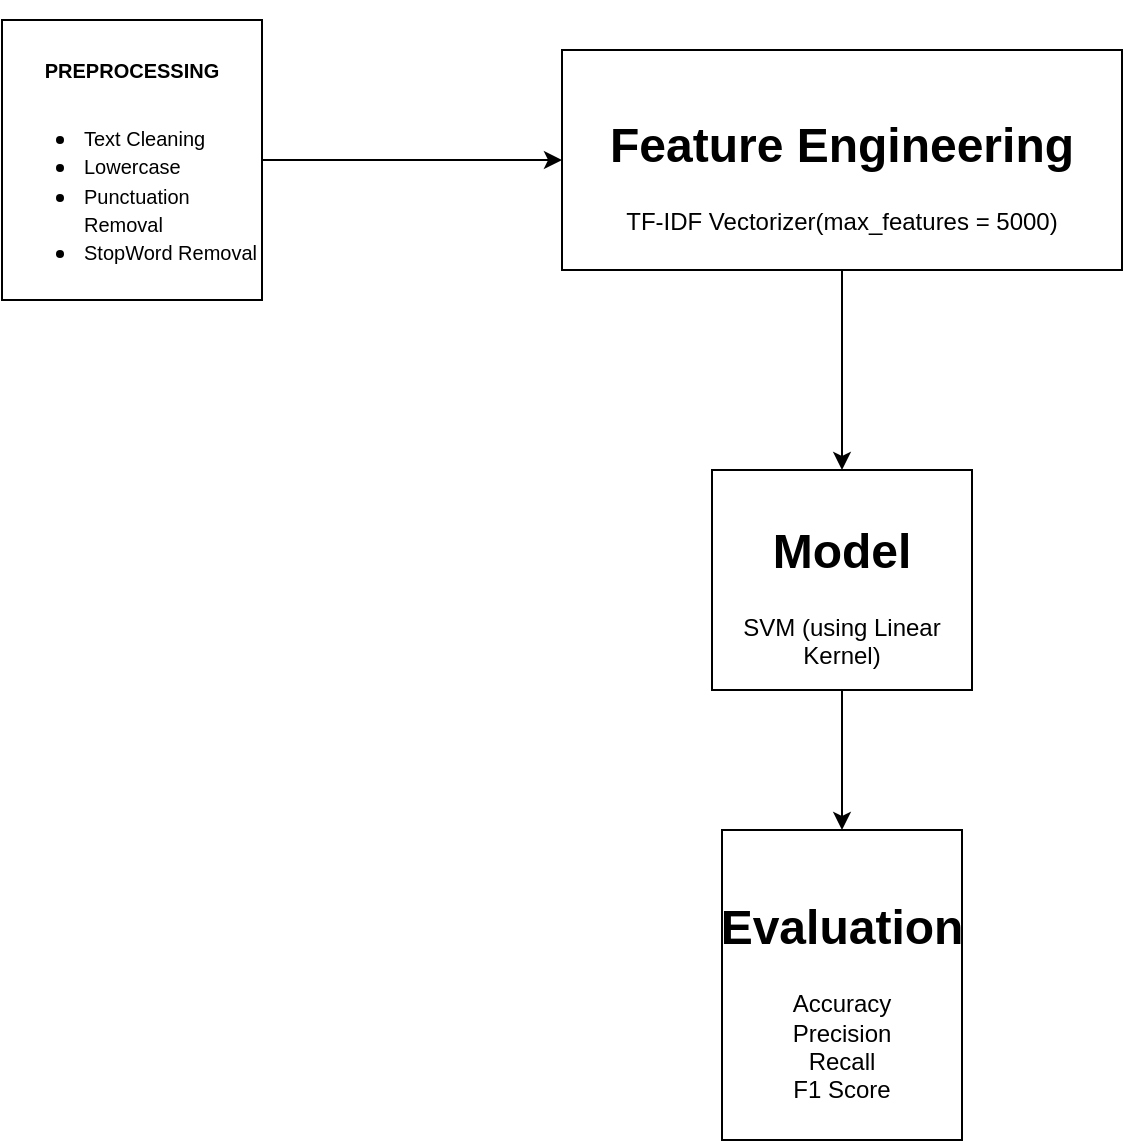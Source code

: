 <mxfile version="24.2.0" type="device">
  <diagram name="Page-1" id="PUNLPNNVmvYJWMldxF0U">
    <mxGraphModel dx="1221" dy="806" grid="1" gridSize="10" guides="1" tooltips="1" connect="1" arrows="1" fold="1" page="1" pageScale="1" pageWidth="827" pageHeight="1169" math="0" shadow="0">
      <root>
        <mxCell id="0" />
        <mxCell id="1" parent="0" />
        <mxCell id="JvM0DWIFPYaBuGclPV0d-3" style="edgeStyle=orthogonalEdgeStyle;rounded=0;orthogonalLoop=1;jettySize=auto;html=1;entryX=0;entryY=0.5;entryDx=0;entryDy=0;" edge="1" parent="1" source="JvM0DWIFPYaBuGclPV0d-1" target="JvM0DWIFPYaBuGclPV0d-2">
          <mxGeometry relative="1" as="geometry" />
        </mxCell>
        <mxCell id="JvM0DWIFPYaBuGclPV0d-1" value="&lt;h1&gt;&lt;font size=&quot;1&quot;&gt;PREPROCESSING&lt;/font&gt;&lt;/h1&gt;&lt;div&gt;&lt;ul&gt;&lt;li style=&quot;text-align: left;&quot;&gt;&lt;font size=&quot;1&quot;&gt;Text Cleaning&lt;/font&gt;&lt;/li&gt;&lt;li style=&quot;text-align: left;&quot;&gt;&lt;font size=&quot;1&quot;&gt;Lowercase&lt;/font&gt;&lt;/li&gt;&lt;li style=&quot;text-align: left;&quot;&gt;&lt;font size=&quot;1&quot;&gt;Punctuation Removal&lt;/font&gt;&lt;/li&gt;&lt;li style=&quot;text-align: left;&quot;&gt;&lt;font size=&quot;1&quot;&gt;StopWord Removal&lt;/font&gt;&lt;/li&gt;&lt;/ul&gt;&lt;/div&gt;&lt;div&gt;&lt;font size=&quot;1&quot;&gt;&lt;br&gt;&lt;/font&gt;&lt;/div&gt;" style="rounded=0;whiteSpace=wrap;html=1;" vertex="1" parent="1">
          <mxGeometry x="160" y="145" width="130" height="140" as="geometry" />
        </mxCell>
        <mxCell id="JvM0DWIFPYaBuGclPV0d-5" style="edgeStyle=orthogonalEdgeStyle;rounded=0;orthogonalLoop=1;jettySize=auto;html=1;" edge="1" parent="1" source="JvM0DWIFPYaBuGclPV0d-2" target="JvM0DWIFPYaBuGclPV0d-4">
          <mxGeometry relative="1" as="geometry" />
        </mxCell>
        <mxCell id="JvM0DWIFPYaBuGclPV0d-2" value="&lt;h1&gt;Feature Engineering&lt;/h1&gt;&lt;div&gt;TF-IDF Vectorizer(max_features = 5000)&lt;/div&gt;" style="rounded=0;whiteSpace=wrap;html=1;" vertex="1" parent="1">
          <mxGeometry x="440" y="160" width="280" height="110" as="geometry" />
        </mxCell>
        <mxCell id="JvM0DWIFPYaBuGclPV0d-7" style="edgeStyle=orthogonalEdgeStyle;rounded=0;orthogonalLoop=1;jettySize=auto;html=1;" edge="1" parent="1" source="JvM0DWIFPYaBuGclPV0d-4" target="JvM0DWIFPYaBuGclPV0d-6">
          <mxGeometry relative="1" as="geometry" />
        </mxCell>
        <mxCell id="JvM0DWIFPYaBuGclPV0d-4" value="&lt;h1&gt;Model&lt;/h1&gt;&lt;div&gt;SVM (using Linear Kernel)&lt;/div&gt;" style="rounded=0;whiteSpace=wrap;html=1;" vertex="1" parent="1">
          <mxGeometry x="515" y="370" width="130" height="110" as="geometry" />
        </mxCell>
        <mxCell id="JvM0DWIFPYaBuGclPV0d-6" value="&lt;h1&gt;Evaluation&lt;/h1&gt;&lt;div&gt;Accuracy&lt;/div&gt;&lt;div&gt;Precision&lt;/div&gt;&lt;div&gt;Recall&lt;/div&gt;&lt;div&gt;F1 Score&lt;/div&gt;" style="rounded=0;whiteSpace=wrap;html=1;" vertex="1" parent="1">
          <mxGeometry x="520" y="550" width="120" height="155" as="geometry" />
        </mxCell>
      </root>
    </mxGraphModel>
  </diagram>
</mxfile>
